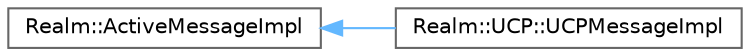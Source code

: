 digraph "Graphical Class Hierarchy"
{
 // LATEX_PDF_SIZE
  bgcolor="transparent";
  edge [fontname=Helvetica,fontsize=10,labelfontname=Helvetica,labelfontsize=10];
  node [fontname=Helvetica,fontsize=10,shape=box,height=0.2,width=0.4];
  rankdir="LR";
  Node0 [id="Node000000",label="Realm::ActiveMessageImpl",height=0.2,width=0.4,color="grey40", fillcolor="white", style="filled",URL="$classRealm_1_1ActiveMessageImpl.html",tooltip=" "];
  Node0 -> Node1 [id="edge27_Node000000_Node000001",dir="back",color="steelblue1",style="solid",tooltip=" "];
  Node1 [id="Node000001",label="Realm::UCP::UCPMessageImpl",height=0.2,width=0.4,color="grey40", fillcolor="white", style="filled",URL="$classRealm_1_1UCP_1_1UCPMessageImpl.html",tooltip=" "];
}
